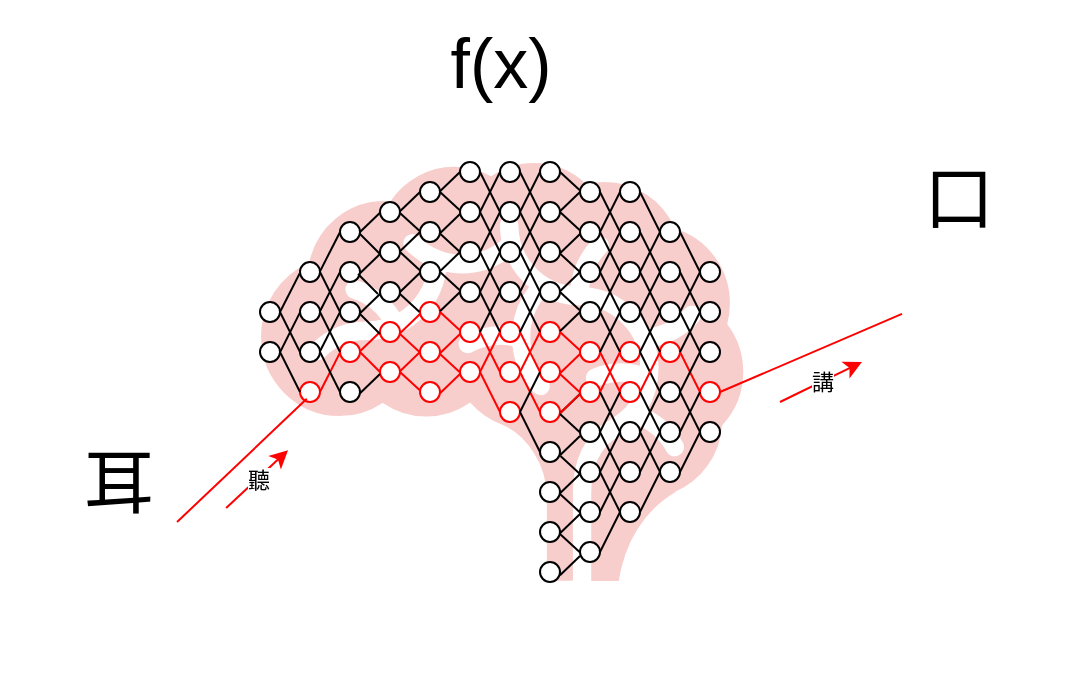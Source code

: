 <mxfile version="14.0.4" type="device"><diagram id="xqqTY5oJ4J4L2-0KgZMD" name="第1頁"><mxGraphModel dx="1422" dy="503" grid="1" gridSize="10" guides="1" tooltips="1" connect="1" arrows="1" fold="1" page="1" pageScale="1" pageWidth="827" pageHeight="1169" math="0" shadow="0"><root><mxCell id="0"/><mxCell id="1" parent="0"/><mxCell id="WMh8qJF9SoVzouX3keY9-231" value="" style="shape=mxgraph.signs.healthcare.brain;html=1;pointerEvents=1;fillColor=#f8cecc;verticalLabelPosition=bottom;verticalAlign=top;align=center;strokeColor=#FFFFFF;" vertex="1" parent="1"><mxGeometry x="280" y="180" width="242.12" height="210" as="geometry"/></mxCell><mxCell id="WMh8qJF9SoVzouX3keY9-232" value="&lt;font style=&quot;font-size: 35px&quot;&gt;f(x)&lt;/font&gt;" style="text;html=1;strokeColor=none;fillColor=none;align=center;verticalAlign=middle;whiteSpace=wrap;rounded=0;" vertex="1" parent="1"><mxGeometry x="340" y="99.47" width="121.06" height="60.53" as="geometry"/></mxCell><mxCell id="WMh8qJF9SoVzouX3keY9-233" value="" style="ellipse;whiteSpace=wrap;html=1;aspect=fixed;" vertex="1" parent="1"><mxGeometry x="280" y="250" width="10" height="10" as="geometry"/></mxCell><mxCell id="WMh8qJF9SoVzouX3keY9-234" value="" style="ellipse;whiteSpace=wrap;html=1;aspect=fixed;" vertex="1" parent="1"><mxGeometry x="280" y="270" width="10" height="10" as="geometry"/></mxCell><mxCell id="WMh8qJF9SoVzouX3keY9-235" value="" style="ellipse;whiteSpace=wrap;html=1;aspect=fixed;" vertex="1" parent="1"><mxGeometry x="300" y="230" width="10" height="10" as="geometry"/></mxCell><mxCell id="WMh8qJF9SoVzouX3keY9-236" value="" style="ellipse;whiteSpace=wrap;html=1;aspect=fixed;" vertex="1" parent="1"><mxGeometry x="300" y="250" width="10" height="10" as="geometry"/></mxCell><mxCell id="WMh8qJF9SoVzouX3keY9-237" value="" style="ellipse;whiteSpace=wrap;html=1;aspect=fixed;strokeColor=#FF0000;" vertex="1" parent="1"><mxGeometry x="300" y="290" width="10" height="10" as="geometry"/></mxCell><mxCell id="WMh8qJF9SoVzouX3keY9-238" value="" style="ellipse;whiteSpace=wrap;html=1;aspect=fixed;" vertex="1" parent="1"><mxGeometry x="300" y="270" width="10" height="10" as="geometry"/></mxCell><mxCell id="WMh8qJF9SoVzouX3keY9-239" value="" style="ellipse;whiteSpace=wrap;html=1;aspect=fixed;" vertex="1" parent="1"><mxGeometry x="320" y="210" width="10" height="10" as="geometry"/></mxCell><mxCell id="WMh8qJF9SoVzouX3keY9-240" value="" style="ellipse;whiteSpace=wrap;html=1;aspect=fixed;" vertex="1" parent="1"><mxGeometry x="320" y="230" width="10" height="10" as="geometry"/></mxCell><mxCell id="WMh8qJF9SoVzouX3keY9-241" value="" style="ellipse;whiteSpace=wrap;html=1;aspect=fixed;strokeColor=#FF0000;" vertex="1" parent="1"><mxGeometry x="320" y="270" width="10" height="10" as="geometry"/></mxCell><mxCell id="WMh8qJF9SoVzouX3keY9-242" value="" style="ellipse;whiteSpace=wrap;html=1;aspect=fixed;" vertex="1" parent="1"><mxGeometry x="320" y="250" width="10" height="10" as="geometry"/></mxCell><mxCell id="WMh8qJF9SoVzouX3keY9-243" value="" style="ellipse;whiteSpace=wrap;html=1;aspect=fixed;" vertex="1" parent="1"><mxGeometry x="340" y="200" width="10" height="10" as="geometry"/></mxCell><mxCell id="WMh8qJF9SoVzouX3keY9-244" value="" style="ellipse;whiteSpace=wrap;html=1;aspect=fixed;" vertex="1" parent="1"><mxGeometry x="340" y="220" width="10" height="10" as="geometry"/></mxCell><mxCell id="WMh8qJF9SoVzouX3keY9-245" value="" style="ellipse;whiteSpace=wrap;html=1;aspect=fixed;strokeColor=#FF0000;" vertex="1" parent="1"><mxGeometry x="340" y="260" width="10" height="10" as="geometry"/></mxCell><mxCell id="WMh8qJF9SoVzouX3keY9-246" value="" style="ellipse;whiteSpace=wrap;html=1;aspect=fixed;" vertex="1" parent="1"><mxGeometry x="340" y="240" width="10" height="10" as="geometry"/></mxCell><mxCell id="WMh8qJF9SoVzouX3keY9-247" value="" style="ellipse;whiteSpace=wrap;html=1;aspect=fixed;" vertex="1" parent="1"><mxGeometry x="360" y="190" width="10" height="10" as="geometry"/></mxCell><mxCell id="WMh8qJF9SoVzouX3keY9-248" value="" style="ellipse;whiteSpace=wrap;html=1;aspect=fixed;" vertex="1" parent="1"><mxGeometry x="360" y="210" width="10" height="10" as="geometry"/></mxCell><mxCell id="WMh8qJF9SoVzouX3keY9-249" value="" style="ellipse;whiteSpace=wrap;html=1;aspect=fixed;strokeColor=#FF0000;" vertex="1" parent="1"><mxGeometry x="360" y="250" width="10" height="10" as="geometry"/></mxCell><mxCell id="WMh8qJF9SoVzouX3keY9-250" value="" style="ellipse;whiteSpace=wrap;html=1;aspect=fixed;" vertex="1" parent="1"><mxGeometry x="360" y="230" width="10" height="10" as="geometry"/></mxCell><mxCell id="WMh8qJF9SoVzouX3keY9-251" value="" style="ellipse;whiteSpace=wrap;html=1;aspect=fixed;" vertex="1" parent="1"><mxGeometry x="380" y="180" width="10" height="10" as="geometry"/></mxCell><mxCell id="WMh8qJF9SoVzouX3keY9-252" value="" style="ellipse;whiteSpace=wrap;html=1;aspect=fixed;" vertex="1" parent="1"><mxGeometry x="380" y="200" width="10" height="10" as="geometry"/></mxCell><mxCell id="WMh8qJF9SoVzouX3keY9-253" value="" style="ellipse;whiteSpace=wrap;html=1;aspect=fixed;" vertex="1" parent="1"><mxGeometry x="380" y="240" width="10" height="10" as="geometry"/></mxCell><mxCell id="WMh8qJF9SoVzouX3keY9-254" value="" style="ellipse;whiteSpace=wrap;html=1;aspect=fixed;" vertex="1" parent="1"><mxGeometry x="380" y="220" width="10" height="10" as="geometry"/></mxCell><mxCell id="WMh8qJF9SoVzouX3keY9-255" value="" style="ellipse;whiteSpace=wrap;html=1;aspect=fixed;" vertex="1" parent="1"><mxGeometry x="400" y="180" width="10" height="10" as="geometry"/></mxCell><mxCell id="WMh8qJF9SoVzouX3keY9-256" value="" style="ellipse;whiteSpace=wrap;html=1;aspect=fixed;" vertex="1" parent="1"><mxGeometry x="400" y="200" width="10" height="10" as="geometry"/></mxCell><mxCell id="WMh8qJF9SoVzouX3keY9-257" value="" style="ellipse;whiteSpace=wrap;html=1;aspect=fixed;" vertex="1" parent="1"><mxGeometry x="400" y="240" width="10" height="10" as="geometry"/></mxCell><mxCell id="WMh8qJF9SoVzouX3keY9-258" value="" style="ellipse;whiteSpace=wrap;html=1;aspect=fixed;" vertex="1" parent="1"><mxGeometry x="400" y="220" width="10" height="10" as="geometry"/></mxCell><mxCell id="WMh8qJF9SoVzouX3keY9-259" value="" style="ellipse;whiteSpace=wrap;html=1;aspect=fixed;strokeColor=#FF0000;" vertex="1" parent="1"><mxGeometry x="400" y="260" width="10" height="10" as="geometry"/></mxCell><mxCell id="WMh8qJF9SoVzouX3keY9-260" value="" style="ellipse;whiteSpace=wrap;html=1;aspect=fixed;strokeColor=#FF0000;" vertex="1" parent="1"><mxGeometry x="400" y="280" width="10" height="10" as="geometry"/></mxCell><mxCell id="WMh8qJF9SoVzouX3keY9-261" value="" style="ellipse;whiteSpace=wrap;html=1;aspect=fixed;strokeColor=#FF0000;" vertex="1" parent="1"><mxGeometry x="400" y="300" width="10" height="10" as="geometry"/></mxCell><mxCell id="WMh8qJF9SoVzouX3keY9-262" value="" style="ellipse;whiteSpace=wrap;html=1;aspect=fixed;strokeColor=#FF0000;" vertex="1" parent="1"><mxGeometry x="380" y="260" width="10" height="10" as="geometry"/></mxCell><mxCell id="WMh8qJF9SoVzouX3keY9-263" value="" style="ellipse;whiteSpace=wrap;html=1;aspect=fixed;strokeColor=#FF0000;" vertex="1" parent="1"><mxGeometry x="380" y="280" width="10" height="10" as="geometry"/></mxCell><mxCell id="WMh8qJF9SoVzouX3keY9-264" value="" style="ellipse;whiteSpace=wrap;html=1;aspect=fixed;strokeColor=#FF0000;" vertex="1" parent="1"><mxGeometry x="360" y="270" width="10" height="10" as="geometry"/></mxCell><mxCell id="WMh8qJF9SoVzouX3keY9-265" value="" style="ellipse;whiteSpace=wrap;html=1;aspect=fixed;strokeColor=#FF0000;" vertex="1" parent="1"><mxGeometry x="360" y="290" width="10" height="10" as="geometry"/></mxCell><mxCell id="WMh8qJF9SoVzouX3keY9-266" value="" style="ellipse;whiteSpace=wrap;html=1;aspect=fixed;strokeColor=#FF0000;" vertex="1" parent="1"><mxGeometry x="340" y="280" width="10" height="10" as="geometry"/></mxCell><mxCell id="WMh8qJF9SoVzouX3keY9-267" value="" style="ellipse;whiteSpace=wrap;html=1;aspect=fixed;" vertex="1" parent="1"><mxGeometry x="320" y="290" width="10" height="10" as="geometry"/></mxCell><mxCell id="WMh8qJF9SoVzouX3keY9-268" value="" style="ellipse;whiteSpace=wrap;html=1;aspect=fixed;" vertex="1" parent="1"><mxGeometry x="420" y="180" width="10" height="10" as="geometry"/></mxCell><mxCell id="WMh8qJF9SoVzouX3keY9-269" value="" style="ellipse;whiteSpace=wrap;html=1;aspect=fixed;" vertex="1" parent="1"><mxGeometry x="420" y="200" width="10" height="10" as="geometry"/></mxCell><mxCell id="WMh8qJF9SoVzouX3keY9-270" value="" style="ellipse;whiteSpace=wrap;html=1;aspect=fixed;" vertex="1" parent="1"><mxGeometry x="420" y="240" width="10" height="10" as="geometry"/></mxCell><mxCell id="WMh8qJF9SoVzouX3keY9-271" value="" style="ellipse;whiteSpace=wrap;html=1;aspect=fixed;" vertex="1" parent="1"><mxGeometry x="420" y="220" width="10" height="10" as="geometry"/></mxCell><mxCell id="WMh8qJF9SoVzouX3keY9-272" value="" style="ellipse;whiteSpace=wrap;html=1;aspect=fixed;strokeColor=#FF0000;" vertex="1" parent="1"><mxGeometry x="420" y="260" width="10" height="10" as="geometry"/></mxCell><mxCell id="WMh8qJF9SoVzouX3keY9-273" value="" style="ellipse;whiteSpace=wrap;html=1;aspect=fixed;strokeColor=#FF0000;" vertex="1" parent="1"><mxGeometry x="420" y="280" width="10" height="10" as="geometry"/></mxCell><mxCell id="WMh8qJF9SoVzouX3keY9-274" value="" style="ellipse;whiteSpace=wrap;html=1;aspect=fixed;strokeColor=#FF0000;" vertex="1" parent="1"><mxGeometry x="420" y="300" width="10" height="10" as="geometry"/></mxCell><mxCell id="WMh8qJF9SoVzouX3keY9-275" value="" style="ellipse;whiteSpace=wrap;html=1;aspect=fixed;" vertex="1" parent="1"><mxGeometry x="440" y="190" width="10" height="10" as="geometry"/></mxCell><mxCell id="WMh8qJF9SoVzouX3keY9-276" value="" style="ellipse;whiteSpace=wrap;html=1;aspect=fixed;" vertex="1" parent="1"><mxGeometry x="440" y="210" width="10" height="10" as="geometry"/></mxCell><mxCell id="WMh8qJF9SoVzouX3keY9-277" value="" style="ellipse;whiteSpace=wrap;html=1;aspect=fixed;" vertex="1" parent="1"><mxGeometry x="440" y="250" width="10" height="10" as="geometry"/></mxCell><mxCell id="WMh8qJF9SoVzouX3keY9-278" value="" style="ellipse;whiteSpace=wrap;html=1;aspect=fixed;" vertex="1" parent="1"><mxGeometry x="440" y="230" width="10" height="10" as="geometry"/></mxCell><mxCell id="WMh8qJF9SoVzouX3keY9-279" value="" style="ellipse;whiteSpace=wrap;html=1;aspect=fixed;strokeColor=#FF0000;" vertex="1" parent="1"><mxGeometry x="440" y="270" width="10" height="10" as="geometry"/></mxCell><mxCell id="WMh8qJF9SoVzouX3keY9-280" value="" style="ellipse;whiteSpace=wrap;html=1;aspect=fixed;strokeColor=#FF0000;" vertex="1" parent="1"><mxGeometry x="440" y="290" width="10" height="10" as="geometry"/></mxCell><mxCell id="WMh8qJF9SoVzouX3keY9-281" value="" style="ellipse;whiteSpace=wrap;html=1;aspect=fixed;" vertex="1" parent="1"><mxGeometry x="440" y="310" width="10" height="10" as="geometry"/></mxCell><mxCell id="WMh8qJF9SoVzouX3keY9-282" value="" style="ellipse;whiteSpace=wrap;html=1;aspect=fixed;" vertex="1" parent="1"><mxGeometry x="460" y="190" width="10" height="10" as="geometry"/></mxCell><mxCell id="WMh8qJF9SoVzouX3keY9-283" value="" style="ellipse;whiteSpace=wrap;html=1;aspect=fixed;" vertex="1" parent="1"><mxGeometry x="460" y="210" width="10" height="10" as="geometry"/></mxCell><mxCell id="WMh8qJF9SoVzouX3keY9-284" value="" style="ellipse;whiteSpace=wrap;html=1;aspect=fixed;" vertex="1" parent="1"><mxGeometry x="460" y="250" width="10" height="10" as="geometry"/></mxCell><mxCell id="WMh8qJF9SoVzouX3keY9-285" value="" style="ellipse;whiteSpace=wrap;html=1;aspect=fixed;" vertex="1" parent="1"><mxGeometry x="460" y="230" width="10" height="10" as="geometry"/></mxCell><mxCell id="WMh8qJF9SoVzouX3keY9-286" value="" style="ellipse;whiteSpace=wrap;html=1;aspect=fixed;strokeColor=#FF0000;" vertex="1" parent="1"><mxGeometry x="460" y="270" width="10" height="10" as="geometry"/></mxCell><mxCell id="WMh8qJF9SoVzouX3keY9-287" value="" style="ellipse;whiteSpace=wrap;html=1;aspect=fixed;strokeColor=#FF0000;" vertex="1" parent="1"><mxGeometry x="460" y="290" width="10" height="10" as="geometry"/></mxCell><mxCell id="WMh8qJF9SoVzouX3keY9-288" value="" style="ellipse;whiteSpace=wrap;html=1;aspect=fixed;" vertex="1" parent="1"><mxGeometry x="460" y="310" width="10" height="10" as="geometry"/></mxCell><mxCell id="WMh8qJF9SoVzouX3keY9-289" value="" style="ellipse;whiteSpace=wrap;html=1;aspect=fixed;" vertex="1" parent="1"><mxGeometry x="480" y="210" width="10" height="10" as="geometry"/></mxCell><mxCell id="WMh8qJF9SoVzouX3keY9-290" value="" style="ellipse;whiteSpace=wrap;html=1;aspect=fixed;" vertex="1" parent="1"><mxGeometry x="480" y="230" width="10" height="10" as="geometry"/></mxCell><mxCell id="WMh8qJF9SoVzouX3keY9-291" value="" style="ellipse;whiteSpace=wrap;html=1;aspect=fixed;strokeColor=#FF0000;" vertex="1" parent="1"><mxGeometry x="480" y="270" width="10" height="10" as="geometry"/></mxCell><mxCell id="WMh8qJF9SoVzouX3keY9-292" value="" style="ellipse;whiteSpace=wrap;html=1;aspect=fixed;" vertex="1" parent="1"><mxGeometry x="480" y="250" width="10" height="10" as="geometry"/></mxCell><mxCell id="WMh8qJF9SoVzouX3keY9-293" value="" style="ellipse;whiteSpace=wrap;html=1;aspect=fixed;" vertex="1" parent="1"><mxGeometry x="480" y="290" width="10" height="10" as="geometry"/></mxCell><mxCell id="WMh8qJF9SoVzouX3keY9-294" value="" style="ellipse;whiteSpace=wrap;html=1;aspect=fixed;" vertex="1" parent="1"><mxGeometry x="480" y="310" width="10" height="10" as="geometry"/></mxCell><mxCell id="WMh8qJF9SoVzouX3keY9-295" value="" style="ellipse;whiteSpace=wrap;html=1;aspect=fixed;" vertex="1" parent="1"><mxGeometry x="480" y="330" width="10" height="10" as="geometry"/></mxCell><mxCell id="WMh8qJF9SoVzouX3keY9-296" value="" style="ellipse;whiteSpace=wrap;html=1;aspect=fixed;" vertex="1" parent="1"><mxGeometry x="500" y="230" width="10" height="10" as="geometry"/></mxCell><mxCell id="WMh8qJF9SoVzouX3keY9-297" value="" style="ellipse;whiteSpace=wrap;html=1;aspect=fixed;" vertex="1" parent="1"><mxGeometry x="500" y="250" width="10" height="10" as="geometry"/></mxCell><mxCell id="WMh8qJF9SoVzouX3keY9-298" value="" style="ellipse;whiteSpace=wrap;html=1;aspect=fixed;strokeColor=#FF0000;" vertex="1" parent="1"><mxGeometry x="500" y="290" width="10" height="10" as="geometry"/></mxCell><mxCell id="WMh8qJF9SoVzouX3keY9-299" value="" style="ellipse;whiteSpace=wrap;html=1;aspect=fixed;" vertex="1" parent="1"><mxGeometry x="500" y="270" width="10" height="10" as="geometry"/></mxCell><mxCell id="WMh8qJF9SoVzouX3keY9-300" value="" style="ellipse;whiteSpace=wrap;html=1;aspect=fixed;" vertex="1" parent="1"><mxGeometry x="500.0" y="310" width="10" height="10" as="geometry"/></mxCell><mxCell id="WMh8qJF9SoVzouX3keY9-301" value="" style="ellipse;whiteSpace=wrap;html=1;aspect=fixed;" vertex="1" parent="1"><mxGeometry x="420" y="320" width="10" height="10" as="geometry"/></mxCell><mxCell id="WMh8qJF9SoVzouX3keY9-302" value="" style="ellipse;whiteSpace=wrap;html=1;aspect=fixed;" vertex="1" parent="1"><mxGeometry x="420" y="340" width="10" height="10" as="geometry"/></mxCell><mxCell id="WMh8qJF9SoVzouX3keY9-303" value="" style="ellipse;whiteSpace=wrap;html=1;aspect=fixed;" vertex="1" parent="1"><mxGeometry x="420" y="380" width="10" height="10" as="geometry"/></mxCell><mxCell id="WMh8qJF9SoVzouX3keY9-304" value="" style="ellipse;whiteSpace=wrap;html=1;aspect=fixed;" vertex="1" parent="1"><mxGeometry x="420" y="360" width="10" height="10" as="geometry"/></mxCell><mxCell id="WMh8qJF9SoVzouX3keY9-305" value="" style="ellipse;whiteSpace=wrap;html=1;aspect=fixed;" vertex="1" parent="1"><mxGeometry x="440" y="330" width="10" height="10" as="geometry"/></mxCell><mxCell id="WMh8qJF9SoVzouX3keY9-306" value="" style="ellipse;whiteSpace=wrap;html=1;aspect=fixed;" vertex="1" parent="1"><mxGeometry x="440" y="370" width="10" height="10" as="geometry"/></mxCell><mxCell id="WMh8qJF9SoVzouX3keY9-307" value="" style="ellipse;whiteSpace=wrap;html=1;aspect=fixed;" vertex="1" parent="1"><mxGeometry x="440" y="350" width="10" height="10" as="geometry"/></mxCell><mxCell id="WMh8qJF9SoVzouX3keY9-308" value="" style="ellipse;whiteSpace=wrap;html=1;aspect=fixed;" vertex="1" parent="1"><mxGeometry x="460" y="330" width="10" height="10" as="geometry"/></mxCell><mxCell id="WMh8qJF9SoVzouX3keY9-309" value="" style="ellipse;whiteSpace=wrap;html=1;aspect=fixed;" vertex="1" parent="1"><mxGeometry x="460" y="350" width="10" height="10" as="geometry"/></mxCell><mxCell id="WMh8qJF9SoVzouX3keY9-310" value="" style="endArrow=none;html=1;exitX=1;exitY=0.5;exitDx=0;exitDy=0;entryX=-0.016;entryY=0.567;entryDx=0;entryDy=0;entryPerimeter=0;" edge="1" parent="1" source="WMh8qJF9SoVzouX3keY9-233" target="WMh8qJF9SoVzouX3keY9-235"><mxGeometry width="50" height="50" relative="1" as="geometry"><mxPoint x="310" y="290" as="sourcePoint"/><mxPoint x="360" y="240" as="targetPoint"/></mxGeometry></mxCell><mxCell id="WMh8qJF9SoVzouX3keY9-311" value="" style="endArrow=none;html=1;exitX=1.078;exitY=0.569;exitDx=0;exitDy=0;exitPerimeter=0;entryX=0.061;entryY=0.603;entryDx=0;entryDy=0;entryPerimeter=0;" edge="1" parent="1"><mxGeometry width="50" height="50" relative="1" as="geometry"><mxPoint x="290.17" y="274.83" as="sourcePoint"/><mxPoint x="300" y="255.17" as="targetPoint"/></mxGeometry></mxCell><mxCell id="WMh8qJF9SoVzouX3keY9-312" value="" style="endArrow=none;html=1;exitX=0;exitY=0.5;exitDx=0;exitDy=0;entryX=1;entryY=0.5;entryDx=0;entryDy=0;" edge="1" parent="1" source="WMh8qJF9SoVzouX3keY9-237" target="WMh8qJF9SoVzouX3keY9-234"><mxGeometry width="50" height="50" relative="1" as="geometry"><mxPoint x="300.17" y="284.83" as="sourcePoint"/><mxPoint x="310" y="265.17" as="targetPoint"/></mxGeometry></mxCell><mxCell id="WMh8qJF9SoVzouX3keY9-313" value="" style="endArrow=none;html=1;exitX=0;exitY=0.5;exitDx=0;exitDy=0;entryX=1;entryY=0.5;entryDx=0;entryDy=0;" edge="1" parent="1"><mxGeometry width="50" height="50" relative="1" as="geometry"><mxPoint x="300.0" y="275" as="sourcePoint"/><mxPoint x="290" y="255" as="targetPoint"/></mxGeometry></mxCell><mxCell id="WMh8qJF9SoVzouX3keY9-314" value="" style="endArrow=none;html=1;exitX=1;exitY=0.5;exitDx=0;exitDy=0;entryX=-0.016;entryY=0.567;entryDx=0;entryDy=0;entryPerimeter=0;" edge="1" parent="1"><mxGeometry width="50" height="50" relative="1" as="geometry"><mxPoint x="310" y="234.67" as="sourcePoint"/><mxPoint x="319.84" y="215.34" as="targetPoint"/></mxGeometry></mxCell><mxCell id="WMh8qJF9SoVzouX3keY9-315" value="" style="endArrow=none;html=1;exitX=1;exitY=0.5;exitDx=0;exitDy=0;entryX=-0.016;entryY=0.567;entryDx=0;entryDy=0;entryPerimeter=0;" edge="1" parent="1"><mxGeometry width="50" height="50" relative="1" as="geometry"><mxPoint x="310" y="254.66" as="sourcePoint"/><mxPoint x="319.84" y="235.33" as="targetPoint"/></mxGeometry></mxCell><mxCell id="WMh8qJF9SoVzouX3keY9-316" value="" style="endArrow=none;html=1;exitX=1;exitY=0.5;exitDx=0;exitDy=0;entryX=-0.016;entryY=0.567;entryDx=0;entryDy=0;entryPerimeter=0;" edge="1" parent="1"><mxGeometry width="50" height="50" relative="1" as="geometry"><mxPoint x="310" y="274.66" as="sourcePoint"/><mxPoint x="319.84" y="255.33" as="targetPoint"/></mxGeometry></mxCell><mxCell id="WMh8qJF9SoVzouX3keY9-317" value="" style="endArrow=none;html=1;exitX=1;exitY=0.5;exitDx=0;exitDy=0;entryX=-0.016;entryY=0.567;entryDx=0;entryDy=0;entryPerimeter=0;strokeColor=#FF0000;" edge="1" parent="1"><mxGeometry width="50" height="50" relative="1" as="geometry"><mxPoint x="310.16" y="294.66" as="sourcePoint"/><mxPoint x="320" y="275.33" as="targetPoint"/></mxGeometry></mxCell><mxCell id="WMh8qJF9SoVzouX3keY9-318" value="" style="endArrow=none;html=1;exitX=0;exitY=0.5;exitDx=0;exitDy=0;entryX=1;entryY=0.5;entryDx=0;entryDy=0;" edge="1" parent="1"><mxGeometry width="50" height="50" relative="1" as="geometry"><mxPoint x="320.0" y="255" as="sourcePoint"/><mxPoint x="310" y="235" as="targetPoint"/></mxGeometry></mxCell><mxCell id="WMh8qJF9SoVzouX3keY9-319" value="" style="endArrow=none;html=1;exitX=0;exitY=0.5;exitDx=0;exitDy=0;entryX=1;entryY=0.5;entryDx=0;entryDy=0;" edge="1" parent="1"><mxGeometry width="50" height="50" relative="1" as="geometry"><mxPoint x="320.0" y="275" as="sourcePoint"/><mxPoint x="310" y="255" as="targetPoint"/></mxGeometry></mxCell><mxCell id="WMh8qJF9SoVzouX3keY9-320" value="" style="endArrow=none;html=1;exitX=0;exitY=0.5;exitDx=0;exitDy=0;entryX=1;entryY=0.5;entryDx=0;entryDy=0;" edge="1" parent="1"><mxGeometry width="50" height="50" relative="1" as="geometry"><mxPoint x="320.0" y="295" as="sourcePoint"/><mxPoint x="310" y="275" as="targetPoint"/></mxGeometry></mxCell><mxCell id="WMh8qJF9SoVzouX3keY9-321" value="" style="endArrow=none;html=1;exitX=1;exitY=0.5;exitDx=0;exitDy=0;entryX=-0.016;entryY=0.567;entryDx=0;entryDy=0;entryPerimeter=0;" edge="1" parent="1" source="WMh8qJF9SoVzouX3keY9-239"><mxGeometry width="50" height="50" relative="1" as="geometry"><mxPoint x="330.16" y="224.66" as="sourcePoint"/><mxPoint x="340" y="205.33" as="targetPoint"/></mxGeometry></mxCell><mxCell id="WMh8qJF9SoVzouX3keY9-322" value="" style="endArrow=none;html=1;exitX=1;exitY=0.5;exitDx=0;exitDy=0;entryX=-0.016;entryY=0.567;entryDx=0;entryDy=0;entryPerimeter=0;" edge="1" parent="1"><mxGeometry width="50" height="50" relative="1" as="geometry"><mxPoint x="330.0" y="235.67" as="sourcePoint"/><mxPoint x="340" y="226" as="targetPoint"/></mxGeometry></mxCell><mxCell id="WMh8qJF9SoVzouX3keY9-323" value="" style="endArrow=none;html=1;exitX=1;exitY=0.5;exitDx=0;exitDy=0;entryX=-0.016;entryY=0.567;entryDx=0;entryDy=0;entryPerimeter=0;" edge="1" parent="1"><mxGeometry width="50" height="50" relative="1" as="geometry"><mxPoint x="330.0" y="255.67" as="sourcePoint"/><mxPoint x="340" y="246" as="targetPoint"/></mxGeometry></mxCell><mxCell id="WMh8qJF9SoVzouX3keY9-324" value="" style="endArrow=none;html=1;exitX=1;exitY=0.5;exitDx=0;exitDy=0;entryX=-0.016;entryY=0.567;entryDx=0;entryDy=0;entryPerimeter=0;strokeColor=#FF0000;" edge="1" parent="1"><mxGeometry width="50" height="50" relative="1" as="geometry"><mxPoint x="330.0" y="274.67" as="sourcePoint"/><mxPoint x="340" y="265" as="targetPoint"/></mxGeometry></mxCell><mxCell id="WMh8qJF9SoVzouX3keY9-325" value="" style="endArrow=none;html=1;exitX=1;exitY=0.5;exitDx=0;exitDy=0;entryX=-0.016;entryY=0.567;entryDx=0;entryDy=0;entryPerimeter=0;" edge="1" parent="1"><mxGeometry width="50" height="50" relative="1" as="geometry"><mxPoint x="330.0" y="295.67" as="sourcePoint"/><mxPoint x="340" y="286" as="targetPoint"/></mxGeometry></mxCell><mxCell id="WMh8qJF9SoVzouX3keY9-326" value="" style="endArrow=none;html=1;exitX=1;exitY=0.5;exitDx=0;exitDy=0;entryX=0;entryY=0.5;entryDx=0;entryDy=0;strokeColor=#FF0000;" edge="1" parent="1" source="WMh8qJF9SoVzouX3keY9-241" target="WMh8qJF9SoVzouX3keY9-266"><mxGeometry width="50" height="50" relative="1" as="geometry"><mxPoint x="380.0" y="265" as="sourcePoint"/><mxPoint x="340" y="290" as="targetPoint"/></mxGeometry></mxCell><mxCell id="WMh8qJF9SoVzouX3keY9-327" value="" style="endArrow=none;html=1;exitX=1;exitY=0.5;exitDx=0;exitDy=0;entryX=0;entryY=0.5;entryDx=0;entryDy=0;" edge="1" parent="1"><mxGeometry width="50" height="50" relative="1" as="geometry"><mxPoint x="330.0" y="256" as="sourcePoint"/><mxPoint x="340" y="266" as="targetPoint"/></mxGeometry></mxCell><mxCell id="WMh8qJF9SoVzouX3keY9-328" value="" style="endArrow=none;html=1;exitX=1;exitY=0.5;exitDx=0;exitDy=0;entryX=0;entryY=0.5;entryDx=0;entryDy=0;" edge="1" parent="1"><mxGeometry width="50" height="50" relative="1" as="geometry"><mxPoint x="329.0" y="236" as="sourcePoint"/><mxPoint x="339" y="246" as="targetPoint"/></mxGeometry></mxCell><mxCell id="WMh8qJF9SoVzouX3keY9-329" value="" style="endArrow=none;html=1;exitX=1;exitY=0.5;exitDx=0;exitDy=0;entryX=0;entryY=0.5;entryDx=0;entryDy=0;" edge="1" parent="1"><mxGeometry width="50" height="50" relative="1" as="geometry"><mxPoint x="330.0" y="216" as="sourcePoint"/><mxPoint x="340" y="226" as="targetPoint"/></mxGeometry></mxCell><mxCell id="WMh8qJF9SoVzouX3keY9-330" value="" style="endArrow=none;html=1;exitX=1;exitY=0.5;exitDx=0;exitDy=0;entryX=-0.016;entryY=0.567;entryDx=0;entryDy=0;entryPerimeter=0;" edge="1" parent="1"><mxGeometry width="50" height="50" relative="1" as="geometry"><mxPoint x="350.0" y="204.67" as="sourcePoint"/><mxPoint x="360" y="195" as="targetPoint"/></mxGeometry></mxCell><mxCell id="WMh8qJF9SoVzouX3keY9-331" value="" style="endArrow=none;html=1;exitX=1;exitY=0.5;exitDx=0;exitDy=0;entryX=-0.016;entryY=0.567;entryDx=0;entryDy=0;entryPerimeter=0;" edge="1" parent="1"><mxGeometry width="50" height="50" relative="1" as="geometry"><mxPoint x="350.0" y="224.67" as="sourcePoint"/><mxPoint x="360" y="215" as="targetPoint"/></mxGeometry></mxCell><mxCell id="WMh8qJF9SoVzouX3keY9-332" value="" style="endArrow=none;html=1;exitX=1;exitY=0.5;exitDx=0;exitDy=0;entryX=-0.016;entryY=0.567;entryDx=0;entryDy=0;entryPerimeter=0;" edge="1" parent="1"><mxGeometry width="50" height="50" relative="1" as="geometry"><mxPoint x="350.0" y="245" as="sourcePoint"/><mxPoint x="360" y="235.33" as="targetPoint"/></mxGeometry></mxCell><mxCell id="WMh8qJF9SoVzouX3keY9-333" value="" style="endArrow=none;html=1;exitX=1;exitY=0.5;exitDx=0;exitDy=0;entryX=-0.016;entryY=0.567;entryDx=0;entryDy=0;entryPerimeter=0;strokeColor=#FF0000;" edge="1" parent="1"><mxGeometry width="50" height="50" relative="1" as="geometry"><mxPoint x="350.0" y="265.67" as="sourcePoint"/><mxPoint x="360" y="256" as="targetPoint"/></mxGeometry></mxCell><mxCell id="WMh8qJF9SoVzouX3keY9-334" value="" style="endArrow=none;html=1;exitX=1;exitY=0.5;exitDx=0;exitDy=0;entryX=-0.016;entryY=0.567;entryDx=0;entryDy=0;entryPerimeter=0;strokeColor=#FF0000;" edge="1" parent="1"><mxGeometry width="50" height="50" relative="1" as="geometry"><mxPoint x="350.0" y="284.67" as="sourcePoint"/><mxPoint x="360" y="275" as="targetPoint"/></mxGeometry></mxCell><mxCell id="WMh8qJF9SoVzouX3keY9-335" value="" style="endArrow=none;html=1;exitX=1;exitY=0.5;exitDx=0;exitDy=0;entryX=1.023;entryY=0.571;entryDx=0;entryDy=0;entryPerimeter=0;" edge="1" parent="1" target="WMh8qJF9SoVzouX3keY9-243"><mxGeometry width="50" height="50" relative="1" as="geometry"><mxPoint x="360.0" y="214.67" as="sourcePoint"/><mxPoint x="370" y="205.0" as="targetPoint"/></mxGeometry></mxCell><mxCell id="WMh8qJF9SoVzouX3keY9-336" value="" style="endArrow=none;html=1;exitX=1;exitY=0.5;exitDx=0;exitDy=0;entryX=1.023;entryY=0.571;entryDx=0;entryDy=0;entryPerimeter=0;" edge="1" parent="1"><mxGeometry width="50" height="50" relative="1" as="geometry"><mxPoint x="359.77" y="233.96" as="sourcePoint"/><mxPoint x="350" y="225" as="targetPoint"/></mxGeometry></mxCell><mxCell id="WMh8qJF9SoVzouX3keY9-337" value="" style="endArrow=none;html=1;exitX=1;exitY=0.5;exitDx=0;exitDy=0;entryX=1.023;entryY=0.571;entryDx=0;entryDy=0;entryPerimeter=0;" edge="1" parent="1"><mxGeometry width="50" height="50" relative="1" as="geometry"><mxPoint x="359.77" y="254.96" as="sourcePoint"/><mxPoint x="350" y="246" as="targetPoint"/></mxGeometry></mxCell><mxCell id="WMh8qJF9SoVzouX3keY9-338" value="" style="endArrow=none;html=1;exitX=1;exitY=0.5;exitDx=0;exitDy=0;entryX=1.023;entryY=0.571;entryDx=0;entryDy=0;entryPerimeter=0;strokeColor=#FF0000;" edge="1" parent="1"><mxGeometry width="50" height="50" relative="1" as="geometry"><mxPoint x="359.77" y="274.96" as="sourcePoint"/><mxPoint x="350" y="266" as="targetPoint"/></mxGeometry></mxCell><mxCell id="WMh8qJF9SoVzouX3keY9-339" value="" style="endArrow=none;html=1;exitX=1;exitY=0.5;exitDx=0;exitDy=0;entryX=1.023;entryY=0.571;entryDx=0;entryDy=0;entryPerimeter=0;strokeColor=#FF0000;" edge="1" parent="1"><mxGeometry width="50" height="50" relative="1" as="geometry"><mxPoint x="359.77" y="293.96" as="sourcePoint"/><mxPoint x="350" y="285" as="targetPoint"/></mxGeometry></mxCell><mxCell id="WMh8qJF9SoVzouX3keY9-340" value="" style="endArrow=none;html=1;exitX=1;exitY=0.5;exitDx=0;exitDy=0;entryX=-0.016;entryY=0.567;entryDx=0;entryDy=0;entryPerimeter=0;" edge="1" parent="1"><mxGeometry width="50" height="50" relative="1" as="geometry"><mxPoint x="370.0" y="194.67" as="sourcePoint"/><mxPoint x="380" y="185" as="targetPoint"/></mxGeometry></mxCell><mxCell id="WMh8qJF9SoVzouX3keY9-341" value="" style="endArrow=none;html=1;exitX=1;exitY=0.5;exitDx=0;exitDy=0;entryX=-0.016;entryY=0.567;entryDx=0;entryDy=0;entryPerimeter=0;" edge="1" parent="1"><mxGeometry width="50" height="50" relative="1" as="geometry"><mxPoint x="370.0" y="215.67" as="sourcePoint"/><mxPoint x="380" y="206" as="targetPoint"/></mxGeometry></mxCell><mxCell id="WMh8qJF9SoVzouX3keY9-342" value="" style="endArrow=none;html=1;exitX=1;exitY=0.5;exitDx=0;exitDy=0;entryX=-0.016;entryY=0.567;entryDx=0;entryDy=0;entryPerimeter=0;" edge="1" parent="1"><mxGeometry width="50" height="50" relative="1" as="geometry"><mxPoint x="370.0" y="234.67" as="sourcePoint"/><mxPoint x="380" y="225" as="targetPoint"/></mxGeometry></mxCell><mxCell id="WMh8qJF9SoVzouX3keY9-343" value="" style="endArrow=none;html=1;exitX=1;exitY=0.5;exitDx=0;exitDy=0;entryX=-0.016;entryY=0.567;entryDx=0;entryDy=0;entryPerimeter=0;" edge="1" parent="1"><mxGeometry width="50" height="50" relative="1" as="geometry"><mxPoint x="370.0" y="254.67" as="sourcePoint"/><mxPoint x="380" y="245" as="targetPoint"/></mxGeometry></mxCell><mxCell id="WMh8qJF9SoVzouX3keY9-344" value="" style="endArrow=none;html=1;exitX=1;exitY=0.5;exitDx=0;exitDy=0;entryX=-0.016;entryY=0.567;entryDx=0;entryDy=0;entryPerimeter=0;strokeColor=#FF0000;" edge="1" parent="1"><mxGeometry width="50" height="50" relative="1" as="geometry"><mxPoint x="370.0" y="275.67" as="sourcePoint"/><mxPoint x="380" y="266" as="targetPoint"/></mxGeometry></mxCell><mxCell id="WMh8qJF9SoVzouX3keY9-345" value="" style="endArrow=none;html=1;exitX=1;exitY=0.5;exitDx=0;exitDy=0;entryX=-0.016;entryY=0.567;entryDx=0;entryDy=0;entryPerimeter=0;strokeColor=#FF0000;" edge="1" parent="1"><mxGeometry width="50" height="50" relative="1" as="geometry"><mxPoint x="370.0" y="295.67" as="sourcePoint"/><mxPoint x="380" y="286" as="targetPoint"/></mxGeometry></mxCell><mxCell id="WMh8qJF9SoVzouX3keY9-346" value="" style="endArrow=none;html=1;exitX=1;exitY=0.5;exitDx=0;exitDy=0;entryX=1.023;entryY=0.571;entryDx=0;entryDy=0;entryPerimeter=0;" edge="1" parent="1"><mxGeometry width="50" height="50" relative="1" as="geometry"><mxPoint x="379.77" y="203.96" as="sourcePoint"/><mxPoint x="370" y="195" as="targetPoint"/></mxGeometry></mxCell><mxCell id="WMh8qJF9SoVzouX3keY9-347" value="" style="endArrow=none;html=1;exitX=1;exitY=0.5;exitDx=0;exitDy=0;entryX=1.023;entryY=0.571;entryDx=0;entryDy=0;entryPerimeter=0;" edge="1" parent="1"><mxGeometry width="50" height="50" relative="1" as="geometry"><mxPoint x="380.0" y="224.96" as="sourcePoint"/><mxPoint x="370.23" y="216" as="targetPoint"/></mxGeometry></mxCell><mxCell id="WMh8qJF9SoVzouX3keY9-348" value="" style="endArrow=none;html=1;exitX=1;exitY=0.5;exitDx=0;exitDy=0;entryX=1.023;entryY=0.571;entryDx=0;entryDy=0;entryPerimeter=0;" edge="1" parent="1"><mxGeometry width="50" height="50" relative="1" as="geometry"><mxPoint x="379.77" y="243.96" as="sourcePoint"/><mxPoint x="370" y="235" as="targetPoint"/></mxGeometry></mxCell><mxCell id="WMh8qJF9SoVzouX3keY9-349" value="" style="endArrow=none;html=1;exitX=1;exitY=0.5;exitDx=0;exitDy=0;entryX=1.023;entryY=0.571;entryDx=0;entryDy=0;entryPerimeter=0;strokeColor=#FF0000;" edge="1" parent="1"><mxGeometry width="50" height="50" relative="1" as="geometry"><mxPoint x="379.77" y="263.96" as="sourcePoint"/><mxPoint x="370" y="255" as="targetPoint"/></mxGeometry></mxCell><mxCell id="WMh8qJF9SoVzouX3keY9-350" value="" style="endArrow=none;html=1;exitX=1;exitY=0.5;exitDx=0;exitDy=0;entryX=1.023;entryY=0.571;entryDx=0;entryDy=0;entryPerimeter=0;strokeColor=#FF0000;" edge="1" parent="1"><mxGeometry width="50" height="50" relative="1" as="geometry"><mxPoint x="379.77" y="284.96" as="sourcePoint"/><mxPoint x="370" y="276" as="targetPoint"/></mxGeometry></mxCell><mxCell id="WMh8qJF9SoVzouX3keY9-351" value="" style="endArrow=none;html=1;exitX=0;exitY=0.5;exitDx=0;exitDy=0;entryX=1;entryY=0.5;entryDx=0;entryDy=0;strokeColor=#FF0000;" edge="1" parent="1" source="WMh8qJF9SoVzouX3keY9-261" target="WMh8qJF9SoVzouX3keY9-263"><mxGeometry width="50" height="50" relative="1" as="geometry"><mxPoint x="399.77" y="283.96" as="sourcePoint"/><mxPoint x="390.0" y="275.0" as="targetPoint"/></mxGeometry></mxCell><mxCell id="WMh8qJF9SoVzouX3keY9-352" value="" style="endArrow=none;html=1;exitX=0;exitY=0.5;exitDx=0;exitDy=0;entryX=1;entryY=0.5;entryDx=0;entryDy=0;strokeColor=#FF0000;" edge="1" parent="1"><mxGeometry width="50" height="50" relative="1" as="geometry"><mxPoint x="400.0" y="285" as="sourcePoint"/><mxPoint x="390.0" y="265" as="targetPoint"/></mxGeometry></mxCell><mxCell id="WMh8qJF9SoVzouX3keY9-353" value="" style="endArrow=none;html=1;exitX=0;exitY=0.5;exitDx=0;exitDy=0;entryX=1;entryY=0.5;entryDx=0;entryDy=0;" edge="1" parent="1"><mxGeometry width="50" height="50" relative="1" as="geometry"><mxPoint x="400.0" y="265" as="sourcePoint"/><mxPoint x="390.0" y="245" as="targetPoint"/></mxGeometry></mxCell><mxCell id="WMh8qJF9SoVzouX3keY9-354" value="" style="endArrow=none;html=1;exitX=0;exitY=0.5;exitDx=0;exitDy=0;entryX=1;entryY=0.5;entryDx=0;entryDy=0;" edge="1" parent="1"><mxGeometry width="50" height="50" relative="1" as="geometry"><mxPoint x="400.0" y="245" as="sourcePoint"/><mxPoint x="390.0" y="225" as="targetPoint"/></mxGeometry></mxCell><mxCell id="WMh8qJF9SoVzouX3keY9-355" value="" style="endArrow=none;html=1;exitX=0;exitY=0.5;exitDx=0;exitDy=0;entryX=1;entryY=0.5;entryDx=0;entryDy=0;" edge="1" parent="1"><mxGeometry width="50" height="50" relative="1" as="geometry"><mxPoint x="400.0" y="225" as="sourcePoint"/><mxPoint x="390.0" y="205" as="targetPoint"/></mxGeometry></mxCell><mxCell id="WMh8qJF9SoVzouX3keY9-356" value="" style="endArrow=none;html=1;exitX=0;exitY=0.5;exitDx=0;exitDy=0;entryX=1;entryY=0.5;entryDx=0;entryDy=0;" edge="1" parent="1"><mxGeometry width="50" height="50" relative="1" as="geometry"><mxPoint x="400.0" y="205" as="sourcePoint"/><mxPoint x="390.0" y="185" as="targetPoint"/></mxGeometry></mxCell><mxCell id="WMh8qJF9SoVzouX3keY9-357" value="" style="endArrow=none;html=1;exitX=0;exitY=0.5;exitDx=0;exitDy=0;entryX=1;entryY=0.5;entryDx=0;entryDy=0;" edge="1" parent="1" source="WMh8qJF9SoVzouX3keY9-255" target="WMh8qJF9SoVzouX3keY9-252"><mxGeometry width="50" height="50" relative="1" as="geometry"><mxPoint x="410.0" y="215.0" as="sourcePoint"/><mxPoint x="400.0" y="195.0" as="targetPoint"/></mxGeometry></mxCell><mxCell id="WMh8qJF9SoVzouX3keY9-358" value="" style="endArrow=none;html=1;exitX=0;exitY=0.5;exitDx=0;exitDy=0;entryX=1;entryY=0.5;entryDx=0;entryDy=0;" edge="1" parent="1"><mxGeometry width="50" height="50" relative="1" as="geometry"><mxPoint x="400.0" y="205" as="sourcePoint"/><mxPoint x="390.0" y="225" as="targetPoint"/></mxGeometry></mxCell><mxCell id="WMh8qJF9SoVzouX3keY9-359" value="" style="endArrow=none;html=1;exitX=0;exitY=0.5;exitDx=0;exitDy=0;entryX=1;entryY=0.5;entryDx=0;entryDy=0;" edge="1" parent="1"><mxGeometry width="50" height="50" relative="1" as="geometry"><mxPoint x="400.0" y="225" as="sourcePoint"/><mxPoint x="390.0" y="245" as="targetPoint"/></mxGeometry></mxCell><mxCell id="WMh8qJF9SoVzouX3keY9-360" value="" style="endArrow=none;html=1;exitX=0;exitY=0.5;exitDx=0;exitDy=0;entryX=1;entryY=0.5;entryDx=0;entryDy=0;" edge="1" parent="1"><mxGeometry width="50" height="50" relative="1" as="geometry"><mxPoint x="400.0" y="245" as="sourcePoint"/><mxPoint x="390.0" y="265" as="targetPoint"/></mxGeometry></mxCell><mxCell id="WMh8qJF9SoVzouX3keY9-361" value="" style="endArrow=none;html=1;exitX=0;exitY=0.5;exitDx=0;exitDy=0;entryX=1;entryY=0.5;entryDx=0;entryDy=0;strokeColor=#FF0000;" edge="1" parent="1"><mxGeometry width="50" height="50" relative="1" as="geometry"><mxPoint x="400.0" y="265" as="sourcePoint"/><mxPoint x="390.0" y="285" as="targetPoint"/></mxGeometry></mxCell><mxCell id="WMh8qJF9SoVzouX3keY9-362" value="" style="endArrow=none;html=1;exitX=0;exitY=0.5;exitDx=0;exitDy=0;entryX=1;entryY=0.5;entryDx=0;entryDy=0;strokeColor=#FF0000;" edge="1" parent="1"><mxGeometry width="50" height="50" relative="1" as="geometry"><mxPoint x="420.0" y="305" as="sourcePoint"/><mxPoint x="410.0" y="285" as="targetPoint"/></mxGeometry></mxCell><mxCell id="WMh8qJF9SoVzouX3keY9-363" value="" style="endArrow=none;html=1;exitX=0;exitY=0.5;exitDx=0;exitDy=0;entryX=1;entryY=0.5;entryDx=0;entryDy=0;strokeColor=#FF0000;" edge="1" parent="1"><mxGeometry width="50" height="50" relative="1" as="geometry"><mxPoint x="420.0" y="285" as="sourcePoint"/><mxPoint x="410.0" y="265" as="targetPoint"/></mxGeometry></mxCell><mxCell id="WMh8qJF9SoVzouX3keY9-364" value="" style="endArrow=none;html=1;exitX=0;exitY=0.5;exitDx=0;exitDy=0;entryX=1;entryY=0.5;entryDx=0;entryDy=0;" edge="1" parent="1"><mxGeometry width="50" height="50" relative="1" as="geometry"><mxPoint x="420.0" y="265" as="sourcePoint"/><mxPoint x="410.0" y="245" as="targetPoint"/></mxGeometry></mxCell><mxCell id="WMh8qJF9SoVzouX3keY9-365" value="" style="endArrow=none;html=1;exitX=0;exitY=0.5;exitDx=0;exitDy=0;entryX=1;entryY=0.5;entryDx=0;entryDy=0;" edge="1" parent="1"><mxGeometry width="50" height="50" relative="1" as="geometry"><mxPoint x="420.0" y="245" as="sourcePoint"/><mxPoint x="410.0" y="225" as="targetPoint"/></mxGeometry></mxCell><mxCell id="WMh8qJF9SoVzouX3keY9-366" value="" style="endArrow=none;html=1;exitX=0;exitY=0.5;exitDx=0;exitDy=0;entryX=1;entryY=0.5;entryDx=0;entryDy=0;" edge="1" parent="1"><mxGeometry width="50" height="50" relative="1" as="geometry"><mxPoint x="420.0" y="225" as="sourcePoint"/><mxPoint x="410.0" y="205" as="targetPoint"/></mxGeometry></mxCell><mxCell id="WMh8qJF9SoVzouX3keY9-367" value="" style="endArrow=none;html=1;exitX=0;exitY=0.5;exitDx=0;exitDy=0;entryX=1;entryY=0.5;entryDx=0;entryDy=0;" edge="1" parent="1"><mxGeometry width="50" height="50" relative="1" as="geometry"><mxPoint x="420.0" y="205" as="sourcePoint"/><mxPoint x="410.0" y="185" as="targetPoint"/></mxGeometry></mxCell><mxCell id="WMh8qJF9SoVzouX3keY9-368" value="" style="endArrow=none;html=1;exitX=0;exitY=0.5;exitDx=0;exitDy=0;entryX=1;entryY=0.5;entryDx=0;entryDy=0;" edge="1" parent="1"><mxGeometry width="50" height="50" relative="1" as="geometry"><mxPoint x="420.0" y="185" as="sourcePoint"/><mxPoint x="410.0" y="205" as="targetPoint"/></mxGeometry></mxCell><mxCell id="WMh8qJF9SoVzouX3keY9-369" value="" style="endArrow=none;html=1;exitX=0;exitY=0.5;exitDx=0;exitDy=0;entryX=1;entryY=0.5;entryDx=0;entryDy=0;" edge="1" parent="1"><mxGeometry width="50" height="50" relative="1" as="geometry"><mxPoint x="420.0" y="205" as="sourcePoint"/><mxPoint x="410.0" y="225" as="targetPoint"/></mxGeometry></mxCell><mxCell id="WMh8qJF9SoVzouX3keY9-370" value="" style="endArrow=none;html=1;exitX=0;exitY=0.5;exitDx=0;exitDy=0;entryX=1;entryY=0.5;entryDx=0;entryDy=0;" edge="1" parent="1"><mxGeometry width="50" height="50" relative="1" as="geometry"><mxPoint x="420.0" y="225" as="sourcePoint"/><mxPoint x="410.0" y="245" as="targetPoint"/></mxGeometry></mxCell><mxCell id="WMh8qJF9SoVzouX3keY9-371" value="" style="endArrow=none;html=1;exitX=0;exitY=0.5;exitDx=0;exitDy=0;entryX=1;entryY=0.5;entryDx=0;entryDy=0;" edge="1" parent="1"><mxGeometry width="50" height="50" relative="1" as="geometry"><mxPoint x="420.0" y="245" as="sourcePoint"/><mxPoint x="410.0" y="265" as="targetPoint"/></mxGeometry></mxCell><mxCell id="WMh8qJF9SoVzouX3keY9-372" value="" style="endArrow=none;html=1;exitX=0;exitY=0.5;exitDx=0;exitDy=0;entryX=1;entryY=0.5;entryDx=0;entryDy=0;strokeColor=#FF0000;" edge="1" parent="1"><mxGeometry width="50" height="50" relative="1" as="geometry"><mxPoint x="420.0" y="265" as="sourcePoint"/><mxPoint x="410.0" y="285" as="targetPoint"/></mxGeometry></mxCell><mxCell id="WMh8qJF9SoVzouX3keY9-373" value="" style="endArrow=none;html=1;exitX=0;exitY=0.5;exitDx=0;exitDy=0;entryX=1;entryY=0.5;entryDx=0;entryDy=0;" edge="1" parent="1"><mxGeometry width="50" height="50" relative="1" as="geometry"><mxPoint x="420.0" y="285" as="sourcePoint"/><mxPoint x="410.0" y="305" as="targetPoint"/></mxGeometry></mxCell><mxCell id="WMh8qJF9SoVzouX3keY9-374" value="" style="endArrow=none;html=1;exitX=0;exitY=0.5;exitDx=0;exitDy=0;entryX=1;entryY=0.5;entryDx=0;entryDy=0;" edge="1" parent="1"><mxGeometry width="50" height="50" relative="1" as="geometry"><mxPoint x="420.0" y="325" as="sourcePoint"/><mxPoint x="410.0" y="305" as="targetPoint"/></mxGeometry></mxCell><mxCell id="WMh8qJF9SoVzouX3keY9-375" value="" style="endArrow=none;html=1;exitX=1;exitY=0.5;exitDx=0;exitDy=0;entryX=-0.016;entryY=0.567;entryDx=0;entryDy=0;entryPerimeter=0;" edge="1" parent="1"><mxGeometry width="50" height="50" relative="1" as="geometry"><mxPoint x="430.0" y="204.67" as="sourcePoint"/><mxPoint x="440" y="195" as="targetPoint"/></mxGeometry></mxCell><mxCell id="WMh8qJF9SoVzouX3keY9-376" value="" style="endArrow=none;html=1;exitX=1;exitY=0.5;exitDx=0;exitDy=0;entryX=-0.016;entryY=0.567;entryDx=0;entryDy=0;entryPerimeter=0;" edge="1" parent="1"><mxGeometry width="50" height="50" relative="1" as="geometry"><mxPoint x="430.0" y="225.67" as="sourcePoint"/><mxPoint x="440" y="216" as="targetPoint"/></mxGeometry></mxCell><mxCell id="WMh8qJF9SoVzouX3keY9-377" value="" style="endArrow=none;html=1;exitX=1;exitY=0.5;exitDx=0;exitDy=0;entryX=-0.016;entryY=0.567;entryDx=0;entryDy=0;entryPerimeter=0;" edge="1" parent="1"><mxGeometry width="50" height="50" relative="1" as="geometry"><mxPoint x="430.0" y="244.67" as="sourcePoint"/><mxPoint x="440" y="235" as="targetPoint"/></mxGeometry></mxCell><mxCell id="WMh8qJF9SoVzouX3keY9-378" value="" style="endArrow=none;html=1;exitX=1;exitY=0.5;exitDx=0;exitDy=0;entryX=-0.016;entryY=0.567;entryDx=0;entryDy=0;entryPerimeter=0;" edge="1" parent="1"><mxGeometry width="50" height="50" relative="1" as="geometry"><mxPoint x="430.0" y="264.67" as="sourcePoint"/><mxPoint x="440" y="255" as="targetPoint"/></mxGeometry></mxCell><mxCell id="WMh8qJF9SoVzouX3keY9-379" value="" style="endArrow=none;html=1;exitX=1;exitY=0.5;exitDx=0;exitDy=0;entryX=-0.016;entryY=0.567;entryDx=0;entryDy=0;entryPerimeter=0;strokeColor=#FF0000;" edge="1" parent="1"><mxGeometry width="50" height="50" relative="1" as="geometry"><mxPoint x="430.0" y="285.67" as="sourcePoint"/><mxPoint x="440" y="276" as="targetPoint"/></mxGeometry></mxCell><mxCell id="WMh8qJF9SoVzouX3keY9-380" value="" style="endArrow=none;html=1;exitX=1;exitY=0.5;exitDx=0;exitDy=0;entryX=-0.016;entryY=0.567;entryDx=0;entryDy=0;entryPerimeter=0;" edge="1" parent="1"><mxGeometry width="50" height="50" relative="1" as="geometry"><mxPoint x="430.0" y="305.67" as="sourcePoint"/><mxPoint x="440" y="296" as="targetPoint"/></mxGeometry></mxCell><mxCell id="WMh8qJF9SoVzouX3keY9-381" value="" style="endArrow=none;html=1;exitX=1;exitY=0.5;exitDx=0;exitDy=0;entryX=1.023;entryY=0.571;entryDx=0;entryDy=0;entryPerimeter=0;" edge="1" parent="1"><mxGeometry width="50" height="50" relative="1" as="geometry"><mxPoint x="439.77" y="213.96" as="sourcePoint"/><mxPoint x="430" y="205" as="targetPoint"/></mxGeometry></mxCell><mxCell id="WMh8qJF9SoVzouX3keY9-382" value="" style="endArrow=none;html=1;exitX=1;exitY=0.5;exitDx=0;exitDy=0;entryX=1.023;entryY=0.571;entryDx=0;entryDy=0;entryPerimeter=0;" edge="1" parent="1"><mxGeometry width="50" height="50" relative="1" as="geometry"><mxPoint x="440.0" y="234.96" as="sourcePoint"/><mxPoint x="430.23" y="226" as="targetPoint"/></mxGeometry></mxCell><mxCell id="WMh8qJF9SoVzouX3keY9-383" value="" style="endArrow=none;html=1;exitX=1;exitY=0.5;exitDx=0;exitDy=0;entryX=1.023;entryY=0.571;entryDx=0;entryDy=0;entryPerimeter=0;" edge="1" parent="1"><mxGeometry width="50" height="50" relative="1" as="geometry"><mxPoint x="439.77" y="253.96" as="sourcePoint"/><mxPoint x="430" y="245" as="targetPoint"/></mxGeometry></mxCell><mxCell id="WMh8qJF9SoVzouX3keY9-384" value="" style="endArrow=none;html=1;exitX=1;exitY=0.5;exitDx=0;exitDy=0;entryX=1.023;entryY=0.571;entryDx=0;entryDy=0;entryPerimeter=0;strokeColor=#FF0000;" edge="1" parent="1"><mxGeometry width="50" height="50" relative="1" as="geometry"><mxPoint x="439.77" y="273.96" as="sourcePoint"/><mxPoint x="430" y="265" as="targetPoint"/></mxGeometry></mxCell><mxCell id="WMh8qJF9SoVzouX3keY9-385" value="" style="endArrow=none;html=1;exitX=1;exitY=0.5;exitDx=0;exitDy=0;entryX=1.023;entryY=0.571;entryDx=0;entryDy=0;entryPerimeter=0;strokeColor=#FF0000;" edge="1" parent="1"><mxGeometry width="50" height="50" relative="1" as="geometry"><mxPoint x="439.77" y="294.96" as="sourcePoint"/><mxPoint x="430" y="286" as="targetPoint"/></mxGeometry></mxCell><mxCell id="WMh8qJF9SoVzouX3keY9-386" value="" style="endArrow=none;html=1;exitX=1;exitY=0.5;exitDx=0;exitDy=0;entryX=-0.016;entryY=0.567;entryDx=0;entryDy=0;entryPerimeter=0;strokeColor=#FF0000;" edge="1" parent="1"><mxGeometry width="50" height="50" relative="1" as="geometry"><mxPoint x="430.0" y="305.67" as="sourcePoint"/><mxPoint x="440" y="296" as="targetPoint"/></mxGeometry></mxCell><mxCell id="WMh8qJF9SoVzouX3keY9-387" value="" style="endArrow=none;html=1;exitX=1;exitY=0.5;exitDx=0;exitDy=0;entryX=-0.016;entryY=0.567;entryDx=0;entryDy=0;entryPerimeter=0;" edge="1" parent="1"><mxGeometry width="50" height="50" relative="1" as="geometry"><mxPoint x="430.0" y="326.67" as="sourcePoint"/><mxPoint x="440" y="317" as="targetPoint"/></mxGeometry></mxCell><mxCell id="WMh8qJF9SoVzouX3keY9-388" value="" style="endArrow=none;html=1;exitX=1;exitY=0.5;exitDx=0;exitDy=0;entryX=-0.016;entryY=0.567;entryDx=0;entryDy=0;entryPerimeter=0;" edge="1" parent="1"><mxGeometry width="50" height="50" relative="1" as="geometry"><mxPoint x="430.0" y="345.67" as="sourcePoint"/><mxPoint x="440" y="336" as="targetPoint"/></mxGeometry></mxCell><mxCell id="WMh8qJF9SoVzouX3keY9-389" value="" style="endArrow=none;html=1;exitX=1;exitY=0.5;exitDx=0;exitDy=0;entryX=-0.016;entryY=0.567;entryDx=0;entryDy=0;entryPerimeter=0;" edge="1" parent="1"><mxGeometry width="50" height="50" relative="1" as="geometry"><mxPoint x="430.0" y="365.67" as="sourcePoint"/><mxPoint x="440" y="356" as="targetPoint"/></mxGeometry></mxCell><mxCell id="WMh8qJF9SoVzouX3keY9-390" value="" style="endArrow=none;html=1;exitX=1;exitY=0.5;exitDx=0;exitDy=0;entryX=-0.016;entryY=0.567;entryDx=0;entryDy=0;entryPerimeter=0;" edge="1" parent="1"><mxGeometry width="50" height="50" relative="1" as="geometry"><mxPoint x="430.0" y="386.67" as="sourcePoint"/><mxPoint x="440" y="377" as="targetPoint"/></mxGeometry></mxCell><mxCell id="WMh8qJF9SoVzouX3keY9-391" value="" style="endArrow=none;html=1;exitX=1;exitY=0.5;exitDx=0;exitDy=0;entryX=1.023;entryY=0.571;entryDx=0;entryDy=0;entryPerimeter=0;" edge="1" parent="1"><mxGeometry width="50" height="50" relative="1" as="geometry"><mxPoint x="439.77" y="314.96" as="sourcePoint"/><mxPoint x="430" y="306" as="targetPoint"/></mxGeometry></mxCell><mxCell id="WMh8qJF9SoVzouX3keY9-392" value="" style="endArrow=none;html=1;exitX=1;exitY=0.5;exitDx=0;exitDy=0;entryX=1.023;entryY=0.571;entryDx=0;entryDy=0;entryPerimeter=0;" edge="1" parent="1"><mxGeometry width="50" height="50" relative="1" as="geometry"><mxPoint x="440.0" y="335.96" as="sourcePoint"/><mxPoint x="430.23" y="327" as="targetPoint"/></mxGeometry></mxCell><mxCell id="WMh8qJF9SoVzouX3keY9-393" value="" style="endArrow=none;html=1;exitX=1;exitY=0.5;exitDx=0;exitDy=0;entryX=1.023;entryY=0.571;entryDx=0;entryDy=0;entryPerimeter=0;" edge="1" parent="1"><mxGeometry width="50" height="50" relative="1" as="geometry"><mxPoint x="439.77" y="354.96" as="sourcePoint"/><mxPoint x="430" y="346" as="targetPoint"/></mxGeometry></mxCell><mxCell id="WMh8qJF9SoVzouX3keY9-394" value="" style="endArrow=none;html=1;exitX=1;exitY=0.5;exitDx=0;exitDy=0;entryX=1.023;entryY=0.571;entryDx=0;entryDy=0;entryPerimeter=0;" edge="1" parent="1"><mxGeometry width="50" height="50" relative="1" as="geometry"><mxPoint x="439.77" y="374.96" as="sourcePoint"/><mxPoint x="430" y="366" as="targetPoint"/></mxGeometry></mxCell><mxCell id="WMh8qJF9SoVzouX3keY9-395" value="" style="endArrow=none;html=1;exitX=1;exitY=0.5;exitDx=0;exitDy=0;entryX=1.023;entryY=0.571;entryDx=0;entryDy=0;entryPerimeter=0;" edge="1" parent="1"><mxGeometry width="50" height="50" relative="1" as="geometry"><mxPoint x="439.77" y="193.96" as="sourcePoint"/><mxPoint x="430" y="185" as="targetPoint"/></mxGeometry></mxCell><mxCell id="WMh8qJF9SoVzouX3keY9-396" value="" style="endArrow=none;html=1;exitX=0;exitY=0.5;exitDx=0;exitDy=0;entryX=1;entryY=0.5;entryDx=0;entryDy=0;" edge="1" parent="1"><mxGeometry width="50" height="50" relative="1" as="geometry"><mxPoint x="460.0" y="315" as="sourcePoint"/><mxPoint x="450.0" y="295" as="targetPoint"/></mxGeometry></mxCell><mxCell id="WMh8qJF9SoVzouX3keY9-397" value="" style="endArrow=none;html=1;exitX=0;exitY=0.5;exitDx=0;exitDy=0;entryX=1;entryY=0.5;entryDx=0;entryDy=0;strokeColor=#FF0000;" edge="1" parent="1"><mxGeometry width="50" height="50" relative="1" as="geometry"><mxPoint x="460.0" y="295" as="sourcePoint"/><mxPoint x="450.0" y="275" as="targetPoint"/></mxGeometry></mxCell><mxCell id="WMh8qJF9SoVzouX3keY9-398" value="" style="endArrow=none;html=1;exitX=0;exitY=0.5;exitDx=0;exitDy=0;entryX=1;entryY=0.5;entryDx=0;entryDy=0;" edge="1" parent="1"><mxGeometry width="50" height="50" relative="1" as="geometry"><mxPoint x="460.0" y="275" as="sourcePoint"/><mxPoint x="450.0" y="255" as="targetPoint"/></mxGeometry></mxCell><mxCell id="WMh8qJF9SoVzouX3keY9-399" value="" style="endArrow=none;html=1;exitX=0;exitY=0.5;exitDx=0;exitDy=0;entryX=1;entryY=0.5;entryDx=0;entryDy=0;" edge="1" parent="1"><mxGeometry width="50" height="50" relative="1" as="geometry"><mxPoint x="460.0" y="255" as="sourcePoint"/><mxPoint x="450.0" y="235" as="targetPoint"/></mxGeometry></mxCell><mxCell id="WMh8qJF9SoVzouX3keY9-400" value="" style="endArrow=none;html=1;exitX=0;exitY=0.5;exitDx=0;exitDy=0;entryX=1;entryY=0.5;entryDx=0;entryDy=0;" edge="1" parent="1"><mxGeometry width="50" height="50" relative="1" as="geometry"><mxPoint x="460.0" y="235" as="sourcePoint"/><mxPoint x="450.0" y="215" as="targetPoint"/></mxGeometry></mxCell><mxCell id="WMh8qJF9SoVzouX3keY9-401" value="" style="endArrow=none;html=1;exitX=0;exitY=0.5;exitDx=0;exitDy=0;entryX=1;entryY=0.5;entryDx=0;entryDy=0;" edge="1" parent="1"><mxGeometry width="50" height="50" relative="1" as="geometry"><mxPoint x="460.0" y="215" as="sourcePoint"/><mxPoint x="450.0" y="195" as="targetPoint"/></mxGeometry></mxCell><mxCell id="WMh8qJF9SoVzouX3keY9-402" value="" style="endArrow=none;html=1;exitX=0;exitY=0.5;exitDx=0;exitDy=0;entryX=1;entryY=0.5;entryDx=0;entryDy=0;" edge="1" parent="1"><mxGeometry width="50" height="50" relative="1" as="geometry"><mxPoint x="460.0" y="195" as="sourcePoint"/><mxPoint x="450.0" y="215" as="targetPoint"/></mxGeometry></mxCell><mxCell id="WMh8qJF9SoVzouX3keY9-403" value="" style="endArrow=none;html=1;exitX=0;exitY=0.5;exitDx=0;exitDy=0;entryX=1;entryY=0.5;entryDx=0;entryDy=0;" edge="1" parent="1"><mxGeometry width="50" height="50" relative="1" as="geometry"><mxPoint x="460.0" y="215" as="sourcePoint"/><mxPoint x="450.0" y="235" as="targetPoint"/></mxGeometry></mxCell><mxCell id="WMh8qJF9SoVzouX3keY9-404" value="" style="endArrow=none;html=1;exitX=0;exitY=0.5;exitDx=0;exitDy=0;entryX=1;entryY=0.5;entryDx=0;entryDy=0;" edge="1" parent="1"><mxGeometry width="50" height="50" relative="1" as="geometry"><mxPoint x="460.0" y="235" as="sourcePoint"/><mxPoint x="450.0" y="255" as="targetPoint"/></mxGeometry></mxCell><mxCell id="WMh8qJF9SoVzouX3keY9-405" value="" style="endArrow=none;html=1;exitX=0;exitY=0.5;exitDx=0;exitDy=0;entryX=1;entryY=0.5;entryDx=0;entryDy=0;" edge="1" parent="1"><mxGeometry width="50" height="50" relative="1" as="geometry"><mxPoint x="460.0" y="255" as="sourcePoint"/><mxPoint x="450.0" y="275" as="targetPoint"/></mxGeometry></mxCell><mxCell id="WMh8qJF9SoVzouX3keY9-406" value="" style="endArrow=none;html=1;exitX=0;exitY=0.5;exitDx=0;exitDy=0;entryX=1;entryY=0.5;entryDx=0;entryDy=0;strokeColor=#FF0000;" edge="1" parent="1"><mxGeometry width="50" height="50" relative="1" as="geometry"><mxPoint x="460.0" y="275" as="sourcePoint"/><mxPoint x="450.0" y="295" as="targetPoint"/></mxGeometry></mxCell><mxCell id="WMh8qJF9SoVzouX3keY9-407" value="" style="endArrow=none;html=1;exitX=0;exitY=0.5;exitDx=0;exitDy=0;entryX=1;entryY=0.5;entryDx=0;entryDy=0;" edge="1" parent="1"><mxGeometry width="50" height="50" relative="1" as="geometry"><mxPoint x="460.0" y="295" as="sourcePoint"/><mxPoint x="450.0" y="315" as="targetPoint"/></mxGeometry></mxCell><mxCell id="WMh8qJF9SoVzouX3keY9-408" value="" style="endArrow=none;html=1;exitX=0;exitY=0.5;exitDx=0;exitDy=0;entryX=1;entryY=0.5;entryDx=0;entryDy=0;" edge="1" parent="1"><mxGeometry width="50" height="50" relative="1" as="geometry"><mxPoint x="480.0" y="315" as="sourcePoint"/><mxPoint x="470.0" y="295" as="targetPoint"/></mxGeometry></mxCell><mxCell id="WMh8qJF9SoVzouX3keY9-409" value="" style="endArrow=none;html=1;exitX=0;exitY=0.5;exitDx=0;exitDy=0;entryX=1;entryY=0.5;entryDx=0;entryDy=0;" edge="1" parent="1"><mxGeometry width="50" height="50" relative="1" as="geometry"><mxPoint x="480.0" y="295" as="sourcePoint"/><mxPoint x="470.0" y="275" as="targetPoint"/></mxGeometry></mxCell><mxCell id="WMh8qJF9SoVzouX3keY9-410" value="" style="endArrow=none;html=1;exitX=0;exitY=0.5;exitDx=0;exitDy=0;entryX=1;entryY=0.5;entryDx=0;entryDy=0;" edge="1" parent="1"><mxGeometry width="50" height="50" relative="1" as="geometry"><mxPoint x="480.0" y="275" as="sourcePoint"/><mxPoint x="470.0" y="255" as="targetPoint"/></mxGeometry></mxCell><mxCell id="WMh8qJF9SoVzouX3keY9-411" value="" style="endArrow=none;html=1;exitX=0;exitY=0.5;exitDx=0;exitDy=0;entryX=1;entryY=0.5;entryDx=0;entryDy=0;" edge="1" parent="1"><mxGeometry width="50" height="50" relative="1" as="geometry"><mxPoint x="480.0" y="255" as="sourcePoint"/><mxPoint x="470.0" y="235" as="targetPoint"/></mxGeometry></mxCell><mxCell id="WMh8qJF9SoVzouX3keY9-412" value="" style="endArrow=none;html=1;exitX=0;exitY=0.5;exitDx=0;exitDy=0;entryX=1;entryY=0.5;entryDx=0;entryDy=0;" edge="1" parent="1"><mxGeometry width="50" height="50" relative="1" as="geometry"><mxPoint x="480.0" y="235" as="sourcePoint"/><mxPoint x="470.0" y="215" as="targetPoint"/></mxGeometry></mxCell><mxCell id="WMh8qJF9SoVzouX3keY9-413" value="" style="endArrow=none;html=1;exitX=0;exitY=0.5;exitDx=0;exitDy=0;entryX=1;entryY=0.5;entryDx=0;entryDy=0;" edge="1" parent="1"><mxGeometry width="50" height="50" relative="1" as="geometry"><mxPoint x="480.0" y="215" as="sourcePoint"/><mxPoint x="470.0" y="195" as="targetPoint"/></mxGeometry></mxCell><mxCell id="WMh8qJF9SoVzouX3keY9-414" value="" style="endArrow=none;html=1;exitX=0;exitY=0.5;exitDx=0;exitDy=0;entryX=1;entryY=0.5;entryDx=0;entryDy=0;" edge="1" parent="1"><mxGeometry width="50" height="50" relative="1" as="geometry"><mxPoint x="480.0" y="215" as="sourcePoint"/><mxPoint x="470.0" y="235" as="targetPoint"/></mxGeometry></mxCell><mxCell id="WMh8qJF9SoVzouX3keY9-415" value="" style="endArrow=none;html=1;exitX=0;exitY=0.5;exitDx=0;exitDy=0;entryX=1;entryY=0.5;entryDx=0;entryDy=0;" edge="1" parent="1"><mxGeometry width="50" height="50" relative="1" as="geometry"><mxPoint x="480.0" y="235" as="sourcePoint"/><mxPoint x="470.0" y="255" as="targetPoint"/></mxGeometry></mxCell><mxCell id="WMh8qJF9SoVzouX3keY9-416" value="" style="endArrow=none;html=1;exitX=0;exitY=0.5;exitDx=0;exitDy=0;entryX=1;entryY=0.5;entryDx=0;entryDy=0;" edge="1" parent="1"><mxGeometry width="50" height="50" relative="1" as="geometry"><mxPoint x="480.0" y="255" as="sourcePoint"/><mxPoint x="470.0" y="275" as="targetPoint"/></mxGeometry></mxCell><mxCell id="WMh8qJF9SoVzouX3keY9-417" value="" style="endArrow=none;html=1;exitX=0;exitY=0.5;exitDx=0;exitDy=0;entryX=1;entryY=0.5;entryDx=0;entryDy=0;strokeColor=#FF0000;" edge="1" parent="1"><mxGeometry width="50" height="50" relative="1" as="geometry"><mxPoint x="480.0" y="275" as="sourcePoint"/><mxPoint x="470.0" y="295" as="targetPoint"/></mxGeometry></mxCell><mxCell id="WMh8qJF9SoVzouX3keY9-418" value="" style="endArrow=none;html=1;exitX=0;exitY=0.5;exitDx=0;exitDy=0;entryX=1;entryY=0.5;entryDx=0;entryDy=0;" edge="1" parent="1"><mxGeometry width="50" height="50" relative="1" as="geometry"><mxPoint x="480.0" y="295" as="sourcePoint"/><mxPoint x="470.0" y="315" as="targetPoint"/></mxGeometry></mxCell><mxCell id="WMh8qJF9SoVzouX3keY9-419" value="" style="endArrow=none;html=1;exitX=0;exitY=0.5;exitDx=0;exitDy=0;entryX=1;entryY=0.5;entryDx=0;entryDy=0;" edge="1" parent="1"><mxGeometry width="50" height="50" relative="1" as="geometry"><mxPoint x="500.0" y="315" as="sourcePoint"/><mxPoint x="490.0" y="295" as="targetPoint"/></mxGeometry></mxCell><mxCell id="WMh8qJF9SoVzouX3keY9-420" value="" style="endArrow=none;html=1;exitX=0;exitY=0.5;exitDx=0;exitDy=0;entryX=1;entryY=0.5;entryDx=0;entryDy=0;strokeColor=#FF0000;" edge="1" parent="1"><mxGeometry width="50" height="50" relative="1" as="geometry"><mxPoint x="500.0" y="295" as="sourcePoint"/><mxPoint x="490.0" y="275" as="targetPoint"/></mxGeometry></mxCell><mxCell id="WMh8qJF9SoVzouX3keY9-421" value="" style="endArrow=none;html=1;exitX=0;exitY=0.5;exitDx=0;exitDy=0;entryX=1;entryY=0.5;entryDx=0;entryDy=0;" edge="1" parent="1"><mxGeometry width="50" height="50" relative="1" as="geometry"><mxPoint x="500.0" y="275" as="sourcePoint"/><mxPoint x="490.0" y="255" as="targetPoint"/></mxGeometry></mxCell><mxCell id="WMh8qJF9SoVzouX3keY9-422" value="" style="endArrow=none;html=1;exitX=0;exitY=0.5;exitDx=0;exitDy=0;entryX=1;entryY=0.5;entryDx=0;entryDy=0;" edge="1" parent="1"><mxGeometry width="50" height="50" relative="1" as="geometry"><mxPoint x="500.0" y="255" as="sourcePoint"/><mxPoint x="490.0" y="235" as="targetPoint"/></mxGeometry></mxCell><mxCell id="WMh8qJF9SoVzouX3keY9-423" value="" style="endArrow=none;html=1;exitX=0;exitY=0.5;exitDx=0;exitDy=0;entryX=1;entryY=0.5;entryDx=0;entryDy=0;" edge="1" parent="1"><mxGeometry width="50" height="50" relative="1" as="geometry"><mxPoint x="500.0" y="235" as="sourcePoint"/><mxPoint x="490.0" y="215" as="targetPoint"/></mxGeometry></mxCell><mxCell id="WMh8qJF9SoVzouX3keY9-424" value="" style="endArrow=none;html=1;exitX=0;exitY=0.5;exitDx=0;exitDy=0;entryX=1;entryY=0.5;entryDx=0;entryDy=0;" edge="1" parent="1"><mxGeometry width="50" height="50" relative="1" as="geometry"><mxPoint x="500.0" y="235" as="sourcePoint"/><mxPoint x="490.0" y="255" as="targetPoint"/></mxGeometry></mxCell><mxCell id="WMh8qJF9SoVzouX3keY9-425" value="" style="endArrow=none;html=1;exitX=0;exitY=0.5;exitDx=0;exitDy=0;entryX=1;entryY=0.5;entryDx=0;entryDy=0;" edge="1" parent="1"><mxGeometry width="50" height="50" relative="1" as="geometry"><mxPoint x="500.0" y="255" as="sourcePoint"/><mxPoint x="490.0" y="275" as="targetPoint"/></mxGeometry></mxCell><mxCell id="WMh8qJF9SoVzouX3keY9-426" value="" style="endArrow=none;html=1;exitX=0;exitY=0.5;exitDx=0;exitDy=0;entryX=1;entryY=0.5;entryDx=0;entryDy=0;" edge="1" parent="1"><mxGeometry width="50" height="50" relative="1" as="geometry"><mxPoint x="500.0" y="275" as="sourcePoint"/><mxPoint x="490.0" y="295" as="targetPoint"/></mxGeometry></mxCell><mxCell id="WMh8qJF9SoVzouX3keY9-427" value="" style="endArrow=none;html=1;exitX=0;exitY=0.5;exitDx=0;exitDy=0;entryX=1;entryY=0.5;entryDx=0;entryDy=0;" edge="1" parent="1"><mxGeometry width="50" height="50" relative="1" as="geometry"><mxPoint x="500.0" y="295" as="sourcePoint"/><mxPoint x="490.0" y="315" as="targetPoint"/></mxGeometry></mxCell><mxCell id="WMh8qJF9SoVzouX3keY9-428" value="" style="endArrow=none;html=1;exitX=0;exitY=0.5;exitDx=0;exitDy=0;entryX=1;entryY=0.5;entryDx=0;entryDy=0;" edge="1" parent="1"><mxGeometry width="50" height="50" relative="1" as="geometry"><mxPoint x="500.0" y="315" as="sourcePoint"/><mxPoint x="490.0" y="335" as="targetPoint"/></mxGeometry></mxCell><mxCell id="WMh8qJF9SoVzouX3keY9-429" value="" style="endArrow=none;html=1;exitX=0;exitY=0.5;exitDx=0;exitDy=0;entryX=1;entryY=0.5;entryDx=0;entryDy=0;" edge="1" parent="1"><mxGeometry width="50" height="50" relative="1" as="geometry"><mxPoint x="460.0" y="355" as="sourcePoint"/><mxPoint x="450.0" y="335" as="targetPoint"/></mxGeometry></mxCell><mxCell id="WMh8qJF9SoVzouX3keY9-430" value="" style="endArrow=none;html=1;exitX=0;exitY=0.5;exitDx=0;exitDy=0;entryX=1;entryY=0.5;entryDx=0;entryDy=0;" edge="1" parent="1"><mxGeometry width="50" height="50" relative="1" as="geometry"><mxPoint x="460.0" y="335" as="sourcePoint"/><mxPoint x="450.0" y="315" as="targetPoint"/></mxGeometry></mxCell><mxCell id="WMh8qJF9SoVzouX3keY9-431" value="" style="endArrow=none;html=1;exitX=0;exitY=0.5;exitDx=0;exitDy=0;entryX=1;entryY=0.5;entryDx=0;entryDy=0;" edge="1" parent="1"><mxGeometry width="50" height="50" relative="1" as="geometry"><mxPoint x="460.0" y="315" as="sourcePoint"/><mxPoint x="450.0" y="335" as="targetPoint"/></mxGeometry></mxCell><mxCell id="WMh8qJF9SoVzouX3keY9-432" value="" style="endArrow=none;html=1;exitX=0;exitY=0.5;exitDx=0;exitDy=0;entryX=1;entryY=0.5;entryDx=0;entryDy=0;" edge="1" parent="1"><mxGeometry width="50" height="50" relative="1" as="geometry"><mxPoint x="460.0" y="335" as="sourcePoint"/><mxPoint x="450.0" y="355" as="targetPoint"/></mxGeometry></mxCell><mxCell id="WMh8qJF9SoVzouX3keY9-433" value="" style="endArrow=none;html=1;exitX=0;exitY=0.5;exitDx=0;exitDy=0;entryX=1;entryY=0.5;entryDx=0;entryDy=0;" edge="1" parent="1"><mxGeometry width="50" height="50" relative="1" as="geometry"><mxPoint x="460.0" y="355" as="sourcePoint"/><mxPoint x="450.0" y="375" as="targetPoint"/></mxGeometry></mxCell><mxCell id="WMh8qJF9SoVzouX3keY9-434" value="" style="endArrow=none;html=1;exitX=0;exitY=0.5;exitDx=0;exitDy=0;entryX=1;entryY=0.5;entryDx=0;entryDy=0;" edge="1" parent="1"><mxGeometry width="50" height="50" relative="1" as="geometry"><mxPoint x="480.0" y="335" as="sourcePoint"/><mxPoint x="470.0" y="315" as="targetPoint"/></mxGeometry></mxCell><mxCell id="WMh8qJF9SoVzouX3keY9-435" value="" style="endArrow=none;html=1;exitX=0;exitY=0.5;exitDx=0;exitDy=0;entryX=1;entryY=0.5;entryDx=0;entryDy=0;" edge="1" parent="1"><mxGeometry width="50" height="50" relative="1" as="geometry"><mxPoint x="480.0" y="315" as="sourcePoint"/><mxPoint x="470.0" y="335" as="targetPoint"/></mxGeometry></mxCell><mxCell id="WMh8qJF9SoVzouX3keY9-436" value="" style="endArrow=none;html=1;exitX=0;exitY=0.5;exitDx=0;exitDy=0;entryX=1;entryY=0.5;entryDx=0;entryDy=0;" edge="1" parent="1"><mxGeometry width="50" height="50" relative="1" as="geometry"><mxPoint x="480.0" y="335" as="sourcePoint"/><mxPoint x="470.0" y="355" as="targetPoint"/></mxGeometry></mxCell><mxCell id="WMh8qJF9SoVzouX3keY9-442" value="" style="shape=image;html=1;verticalAlign=top;verticalLabelPosition=bottom;labelBackgroundColor=#ffffff;imageAspect=0;aspect=fixed;image=https://cdn0.iconfinder.com/data/icons/iphone-7-airpods-icons/24/airpod-ear-128.png;fillColor=#000000;" vertex="1" parent="1"><mxGeometry x="212.03" y="360" width="80" height="80" as="geometry"/></mxCell><mxCell id="WMh8qJF9SoVzouX3keY9-443" value="&lt;span style=&quot;font-size: 35px&quot;&gt;耳&lt;/span&gt;" style="text;html=1;strokeColor=none;fillColor=none;align=center;verticalAlign=middle;whiteSpace=wrap;rounded=0;" vertex="1" parent="1"><mxGeometry x="150" y="310" width="119.15" height="60.53" as="geometry"/></mxCell><mxCell id="WMh8qJF9SoVzouX3keY9-446" value="" style="shape=image;html=1;verticalAlign=top;verticalLabelPosition=bottom;labelBackgroundColor=#ffffff;imageAspect=0;aspect=fixed;image=https://cdn2.iconfinder.com/data/icons/organs-2/100/Organs__20161110_Mouth-b-128.png;fillColor=#000000;" vertex="1" parent="1"><mxGeometry x="596.94" y="214" width="78" height="78" as="geometry"/></mxCell><mxCell id="WMh8qJF9SoVzouX3keY9-447" value="&lt;span style=&quot;font-size: 35px&quot;&gt;口&lt;/span&gt;&lt;span style=&quot;color: rgba(0 , 0 , 0 , 0) ; font-family: monospace ; font-size: 0px&quot;&gt;%3CmxGraphModel%3E%3Croot%3E%3CmxCell%20id%3D%220%22%2F%3E%3CmxCell%20id%3D%221%22%20parent%3D%220%22%2F%3E%3CmxCell%20id%3D%222%22%20value%3D%22%26lt%3Bspan%20style%3D%26quot%3Bfont-size%3A%2035px%26quot%3B%26gt%3B%E7%9C%BC%26lt%3B%2Fspan%26gt%3B%22%20style%3D%22text%3Bhtml%3D1%3BstrokeColor%3Dnone%3BfillColor%3Dnone%3Balign%3Dcenter%3BverticalAlign%3Dmiddle%3BwhiteSpace%3Dwrap%3Brounded%3D0%3B%22%20vertex%3D%221%22%20parent%3D%221%22%3E%3CmxGeometry%20x%3D%2264.06%22%20y%3D%22141.47%22%20width%3D%22121.06%22%20height%3D%2260.53%22%20as%3D%22geometry%22%2F%3E%3C%2FmxCell%3E%3C%2Froot%3E%3C%2FmxGraphModel%3E&lt;/span&gt;" style="text;html=1;strokeColor=none;fillColor=none;align=center;verticalAlign=middle;whiteSpace=wrap;rounded=0;" vertex="1" parent="1"><mxGeometry x="568.94" y="168.0" width="121.06" height="60.53" as="geometry"/></mxCell><mxCell id="WMh8qJF9SoVzouX3keY9-454" value="" style="endArrow=classic;html=1;strokeColor=#FF0000;entryX=0.058;entryY=0.686;entryDx=0;entryDy=0;entryPerimeter=0;exitX=0.949;exitY=0.71;exitDx=0;exitDy=0;exitPerimeter=0;" edge="1" parent="1" source="WMh8qJF9SoVzouX3keY9-443" target="WMh8qJF9SoVzouX3keY9-231"><mxGeometry relative="1" as="geometry"><mxPoint x="237.59" y="320" as="sourcePoint"/><mxPoint x="300" y="335" as="targetPoint"/></mxGeometry></mxCell><mxCell id="WMh8qJF9SoVzouX3keY9-455" value="聽" style="edgeLabel;resizable=0;html=1;align=center;verticalAlign=middle;" connectable="0" vertex="1" parent="WMh8qJF9SoVzouX3keY9-454"><mxGeometry relative="1" as="geometry"/></mxCell><mxCell id="WMh8qJF9SoVzouX3keY9-456" value="" style="endArrow=none;html=1;entryX=0.339;entryY=0.839;entryDx=0;entryDy=0;exitX=0.743;exitY=0.826;exitDx=0;exitDy=0;exitPerimeter=0;entryPerimeter=0;strokeColor=#FF0000;" edge="1" parent="1" source="WMh8qJF9SoVzouX3keY9-443" target="WMh8qJF9SoVzouX3keY9-237"><mxGeometry width="50" height="50" relative="1" as="geometry"><mxPoint x="128.498" y="248.662" as="sourcePoint"/><mxPoint x="290" y="285" as="targetPoint"/></mxGeometry></mxCell><mxCell id="WMh8qJF9SoVzouX3keY9-457" value="" style="endArrow=none;html=1;entryX=1;entryY=0.5;entryDx=0;entryDy=0;exitX=0.052;exitY=0.538;exitDx=0;exitDy=0;exitPerimeter=0;strokeColor=#FF0000;" edge="1" parent="1" source="WMh8qJF9SoVzouX3keY9-446" target="WMh8qJF9SoVzouX3keY9-298"><mxGeometry width="50" height="50" relative="1" as="geometry"><mxPoint x="128.498" y="248.662" as="sourcePoint"/><mxPoint x="290" y="285" as="targetPoint"/></mxGeometry></mxCell><mxCell id="WMh8qJF9SoVzouX3keY9-460" value="" style="endArrow=classic;html=1;strokeColor=#FF0000;" edge="1" parent="1"><mxGeometry relative="1" as="geometry"><mxPoint x="540" y="300" as="sourcePoint"/><mxPoint x="581" y="280" as="targetPoint"/></mxGeometry></mxCell><mxCell id="WMh8qJF9SoVzouX3keY9-461" value="講" style="edgeLabel;resizable=0;html=1;align=center;verticalAlign=middle;" connectable="0" vertex="1" parent="WMh8qJF9SoVzouX3keY9-460"><mxGeometry relative="1" as="geometry"/></mxCell></root></mxGraphModel></diagram></mxfile>